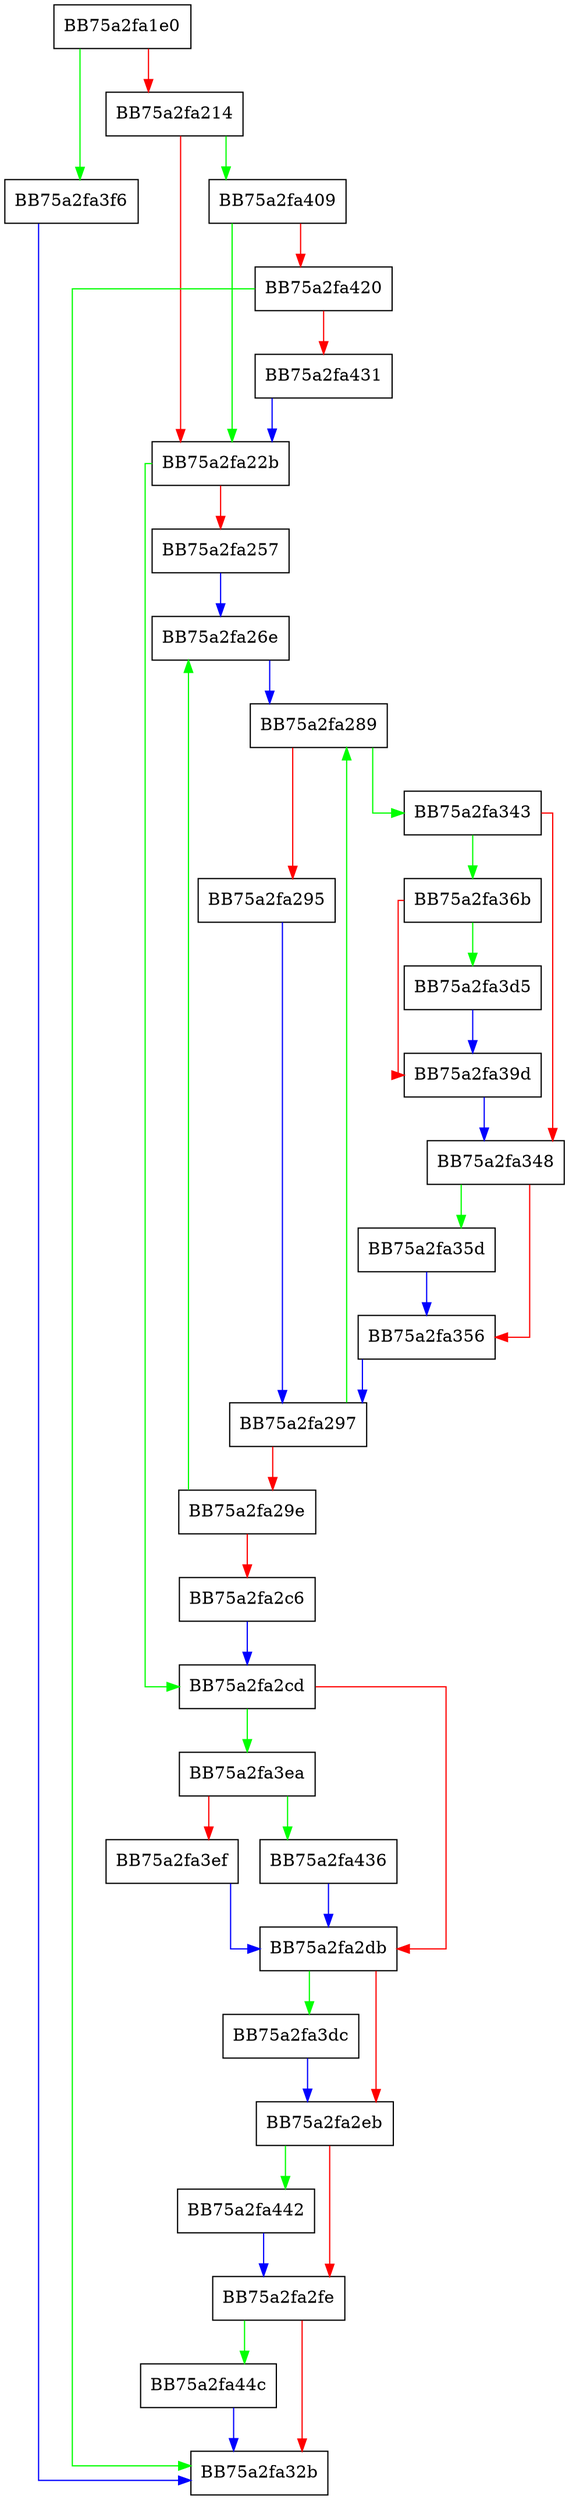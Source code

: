 digraph ScanEx {
  node [shape="box"];
  graph [splines=ortho];
  BB75a2fa1e0 -> BB75a2fa3f6 [color="green"];
  BB75a2fa1e0 -> BB75a2fa214 [color="red"];
  BB75a2fa214 -> BB75a2fa409 [color="green"];
  BB75a2fa214 -> BB75a2fa22b [color="red"];
  BB75a2fa22b -> BB75a2fa2cd [color="green"];
  BB75a2fa22b -> BB75a2fa257 [color="red"];
  BB75a2fa257 -> BB75a2fa26e [color="blue"];
  BB75a2fa26e -> BB75a2fa289 [color="blue"];
  BB75a2fa289 -> BB75a2fa343 [color="green"];
  BB75a2fa289 -> BB75a2fa295 [color="red"];
  BB75a2fa295 -> BB75a2fa297 [color="blue"];
  BB75a2fa297 -> BB75a2fa289 [color="green"];
  BB75a2fa297 -> BB75a2fa29e [color="red"];
  BB75a2fa29e -> BB75a2fa26e [color="green"];
  BB75a2fa29e -> BB75a2fa2c6 [color="red"];
  BB75a2fa2c6 -> BB75a2fa2cd [color="blue"];
  BB75a2fa2cd -> BB75a2fa3ea [color="green"];
  BB75a2fa2cd -> BB75a2fa2db [color="red"];
  BB75a2fa2db -> BB75a2fa3dc [color="green"];
  BB75a2fa2db -> BB75a2fa2eb [color="red"];
  BB75a2fa2eb -> BB75a2fa442 [color="green"];
  BB75a2fa2eb -> BB75a2fa2fe [color="red"];
  BB75a2fa2fe -> BB75a2fa44c [color="green"];
  BB75a2fa2fe -> BB75a2fa32b [color="red"];
  BB75a2fa343 -> BB75a2fa36b [color="green"];
  BB75a2fa343 -> BB75a2fa348 [color="red"];
  BB75a2fa348 -> BB75a2fa35d [color="green"];
  BB75a2fa348 -> BB75a2fa356 [color="red"];
  BB75a2fa356 -> BB75a2fa297 [color="blue"];
  BB75a2fa35d -> BB75a2fa356 [color="blue"];
  BB75a2fa36b -> BB75a2fa3d5 [color="green"];
  BB75a2fa36b -> BB75a2fa39d [color="red"];
  BB75a2fa39d -> BB75a2fa348 [color="blue"];
  BB75a2fa3d5 -> BB75a2fa39d [color="blue"];
  BB75a2fa3dc -> BB75a2fa2eb [color="blue"];
  BB75a2fa3ea -> BB75a2fa436 [color="green"];
  BB75a2fa3ea -> BB75a2fa3ef [color="red"];
  BB75a2fa3ef -> BB75a2fa2db [color="blue"];
  BB75a2fa3f6 -> BB75a2fa32b [color="blue"];
  BB75a2fa409 -> BB75a2fa22b [color="green"];
  BB75a2fa409 -> BB75a2fa420 [color="red"];
  BB75a2fa420 -> BB75a2fa32b [color="green"];
  BB75a2fa420 -> BB75a2fa431 [color="red"];
  BB75a2fa431 -> BB75a2fa22b [color="blue"];
  BB75a2fa436 -> BB75a2fa2db [color="blue"];
  BB75a2fa442 -> BB75a2fa2fe [color="blue"];
  BB75a2fa44c -> BB75a2fa32b [color="blue"];
}